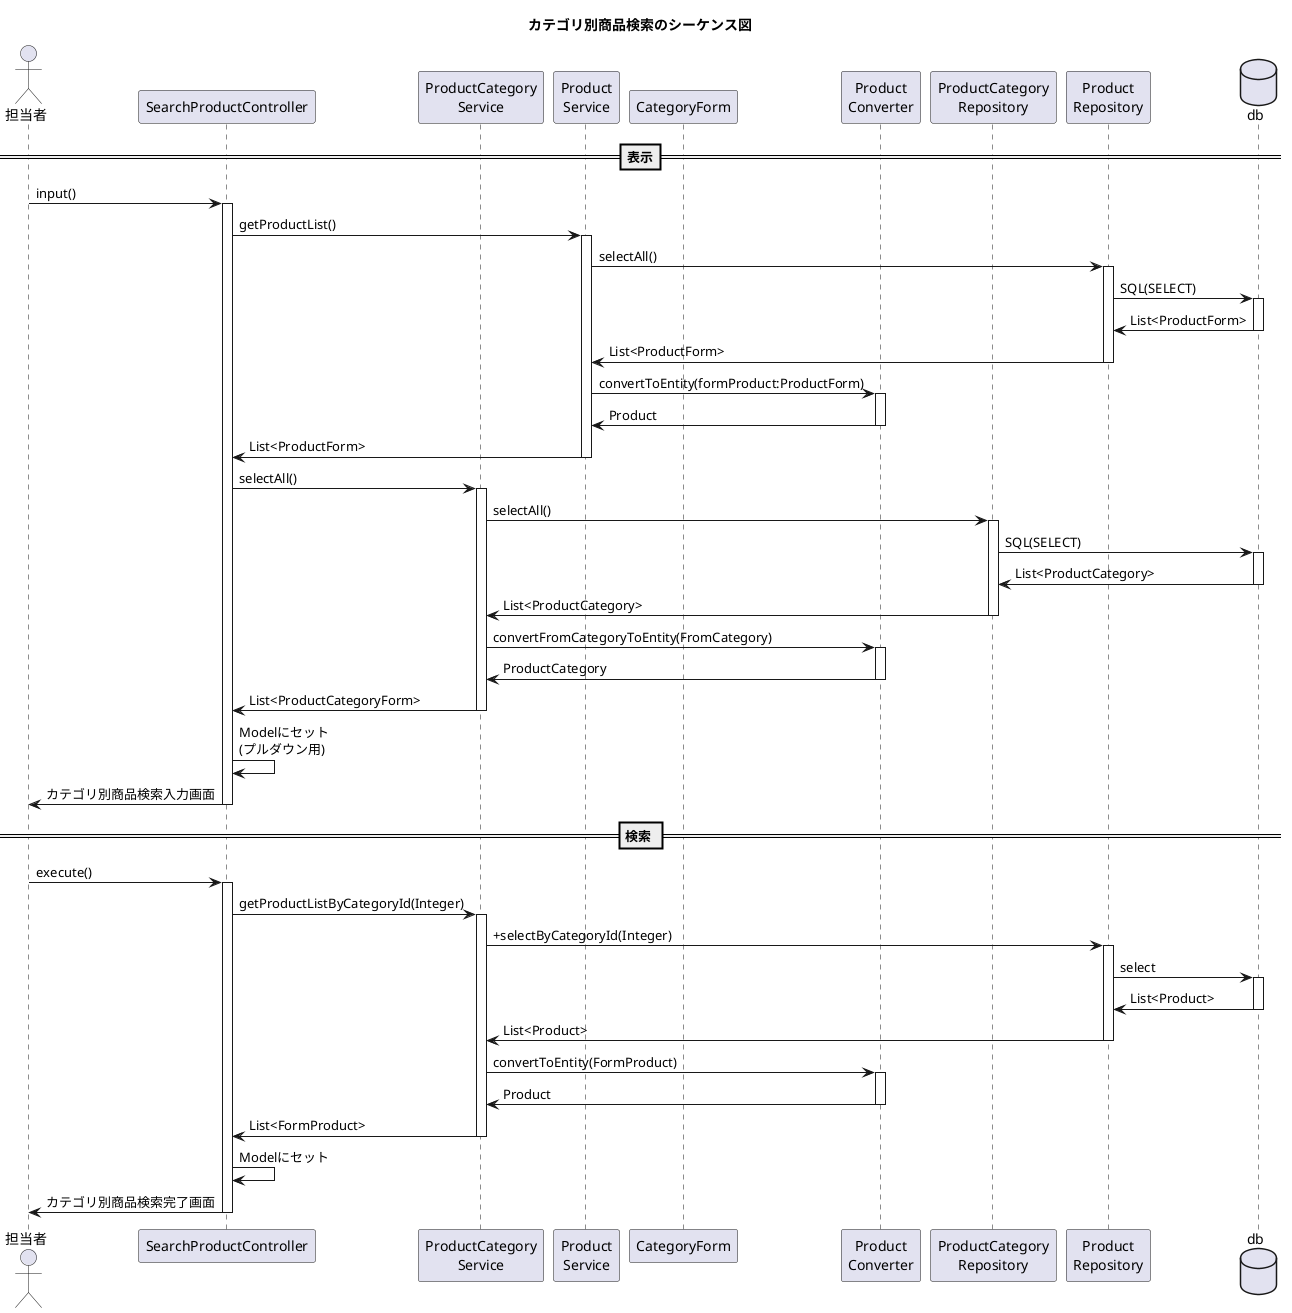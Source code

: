 @startuml

title カテゴリ別商品検索のシーケンス図
actor "担当者" as user
participant "SearchProductController" as controller
participant "ProductCategory\nService" as service
participant "Product\nService" as service1
participant "CategoryForm" as form
participant "Product\nConverter" as helper
participant "ProductCategory\nRepository" as repository1
participant "Product\nRepository" as repository2
database "db" as db
==表示==
user -> controller++:input()
controller -> service1++:getProductList()
service1 -> repository2++:selectAll()
repository2 -> db++:SQL(SELECT)
repository2<- db--:List<ProductForm> 
service1 <- repository2--:List<ProductForm>
service1 -> helper++:convertToEntity(formProduct:ProductForm)
service1 <- helper--:Product
controller <- service1--:List<ProductForm>
controller -> service++:selectAll()
service -> repository1++:selectAll()
repository1 -> db++:SQL(SELECT)
db -> repository1--:List<ProductCategory>
repository1 -> service--:List<ProductCategory>
service -> helper++:convertFromCategoryToEntity(FromCategory)
service <- helper--:ProductCategory
service -> controller--:List<ProductCategoryForm>
controller -> controller:Modelにセット\n(プルダウン用)
controller -> user--:カテゴリ別商品検索入力画面

== 検索 ==
user -> controller++:execute()
controller -> service++:getProductListByCategoryId(Integer)
service -> repository2++:+selectByCategoryId(Integer)
repository2 -> db++:select
db -> repository2--:List<Product>
repository2 -> service--:List<Product>
service -> helper++:convertToEntity(FormProduct)
service <- helper--:Product
service -> controller--:List<FormProduct>
controller -> controller:Modelにセット
controller -> user--:カテゴリ別商品検索完了画面


@enduml
